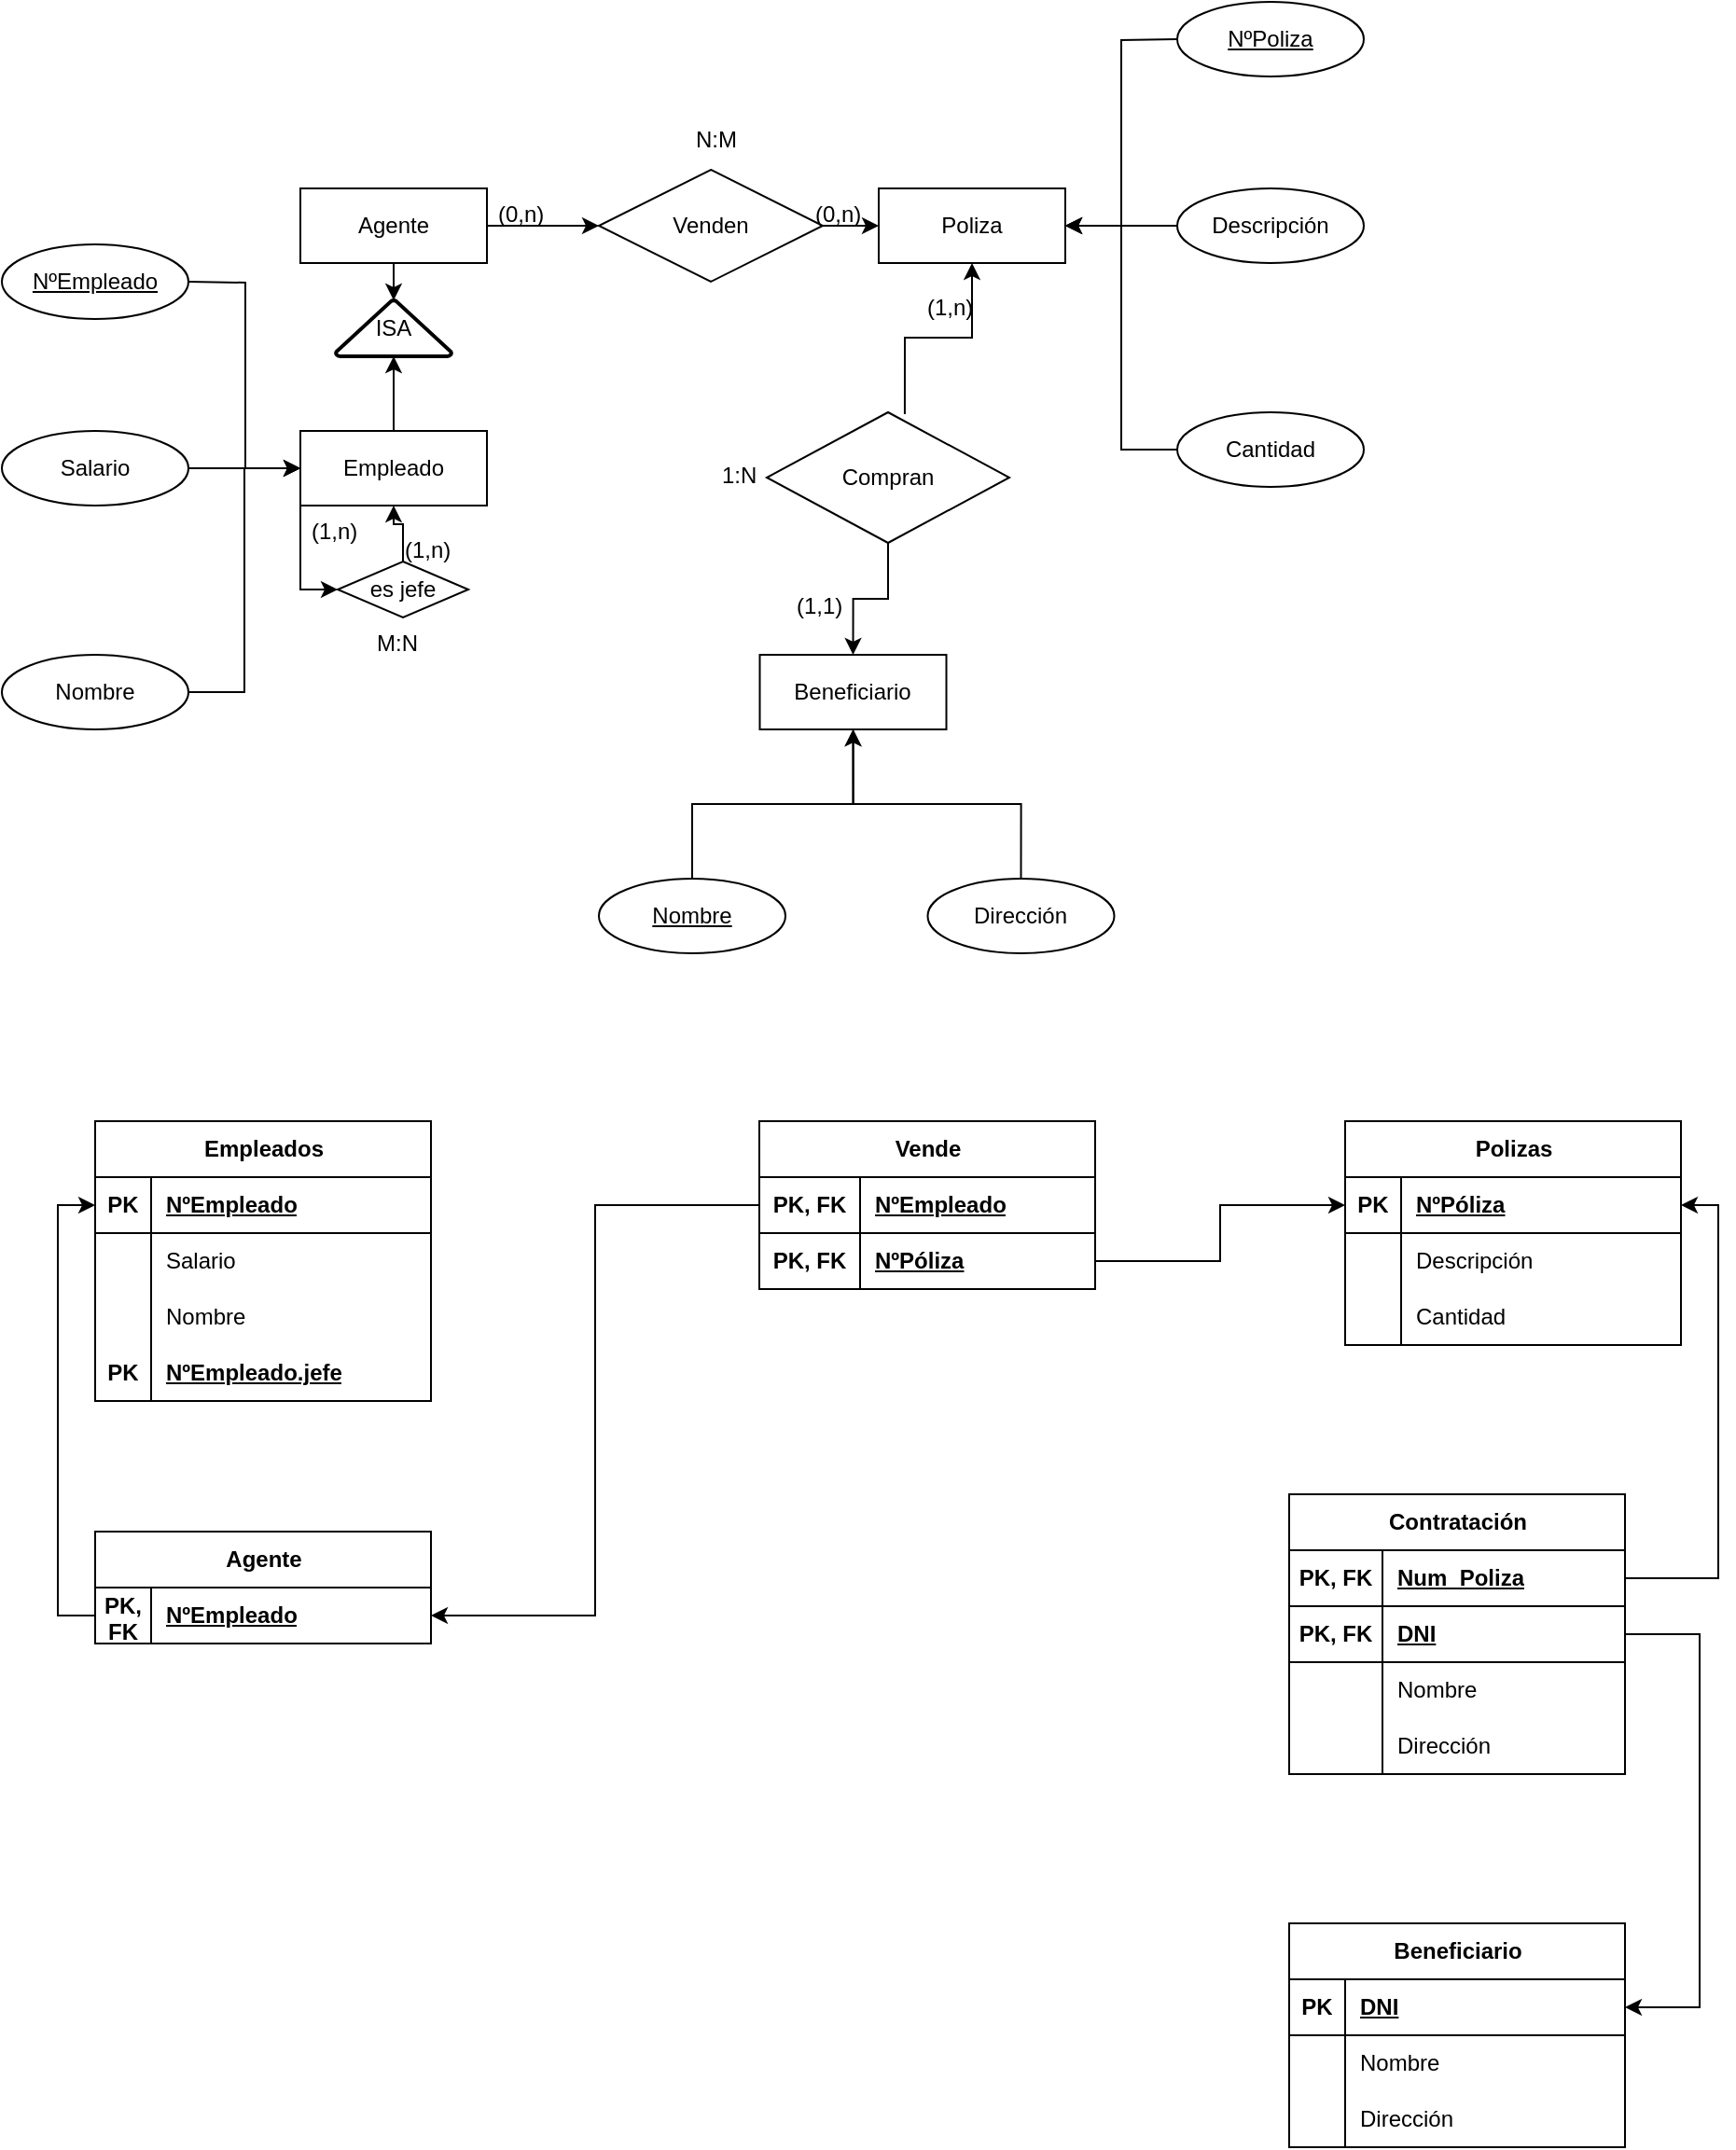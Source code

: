 <mxfile version="22.1.0" type="device">
  <diagram name="Página-1" id="8I1aEuL2E8TXxomT4Hc3">
    <mxGraphModel dx="1674" dy="782" grid="1" gridSize="10" guides="1" tooltips="1" connect="1" arrows="1" fold="1" page="1" pageScale="1" pageWidth="827" pageHeight="1169" math="0" shadow="0">
      <root>
        <mxCell id="0" />
        <mxCell id="1" parent="0" />
        <mxCell id="mSnXC_oE3pGESPH586B_-40" style="edgeStyle=orthogonalEdgeStyle;rounded=0;orthogonalLoop=1;jettySize=auto;html=1;exitX=0;exitY=1;exitDx=0;exitDy=0;entryX=0;entryY=0.5;entryDx=0;entryDy=0;" parent="1" source="mSnXC_oE3pGESPH586B_-2" target="mSnXC_oE3pGESPH586B_-39" edge="1">
          <mxGeometry relative="1" as="geometry" />
        </mxCell>
        <mxCell id="mSnXC_oE3pGESPH586B_-2" value="Empleado" style="whiteSpace=wrap;html=1;align=center;" parent="1" vertex="1">
          <mxGeometry x="220" y="400" width="100" height="40" as="geometry" />
        </mxCell>
        <mxCell id="mSnXC_oE3pGESPH586B_-11" style="edgeStyle=orthogonalEdgeStyle;rounded=0;orthogonalLoop=1;jettySize=auto;html=1;entryX=0;entryY=0.5;entryDx=0;entryDy=0;" parent="1" source="mSnXC_oE3pGESPH586B_-3" target="mSnXC_oE3pGESPH586B_-2" edge="1">
          <mxGeometry relative="1" as="geometry" />
        </mxCell>
        <mxCell id="mSnXC_oE3pGESPH586B_-3" value="Salario" style="ellipse;whiteSpace=wrap;html=1;align=center;" parent="1" vertex="1">
          <mxGeometry x="60" y="400" width="100" height="40" as="geometry" />
        </mxCell>
        <mxCell id="mSnXC_oE3pGESPH586B_-13" style="edgeStyle=orthogonalEdgeStyle;rounded=0;orthogonalLoop=1;jettySize=auto;html=1;entryX=0;entryY=0.5;entryDx=0;entryDy=0;" parent="1" target="mSnXC_oE3pGESPH586B_-2" edge="1">
          <mxGeometry relative="1" as="geometry">
            <mxPoint x="160" y="320" as="sourcePoint" />
          </mxGeometry>
        </mxCell>
        <mxCell id="mSnXC_oE3pGESPH586B_-10" style="edgeStyle=orthogonalEdgeStyle;rounded=0;orthogonalLoop=1;jettySize=auto;html=1;entryX=0;entryY=0.5;entryDx=0;entryDy=0;" parent="1" source="mSnXC_oE3pGESPH586B_-6" target="mSnXC_oE3pGESPH586B_-2" edge="1">
          <mxGeometry relative="1" as="geometry" />
        </mxCell>
        <mxCell id="mSnXC_oE3pGESPH586B_-6" value="Nombre" style="ellipse;whiteSpace=wrap;html=1;align=center;" parent="1" vertex="1">
          <mxGeometry x="60" y="520" width="100" height="40" as="geometry" />
        </mxCell>
        <mxCell id="mSnXC_oE3pGESPH586B_-19" value="Poliza" style="whiteSpace=wrap;html=1;align=center;" parent="1" vertex="1">
          <mxGeometry x="530" y="270" width="100" height="40" as="geometry" />
        </mxCell>
        <mxCell id="mSnXC_oE3pGESPH586B_-25" style="edgeStyle=orthogonalEdgeStyle;rounded=0;orthogonalLoop=1;jettySize=auto;html=1;entryX=1;entryY=0.5;entryDx=0;entryDy=0;" parent="1" target="mSnXC_oE3pGESPH586B_-19" edge="1">
          <mxGeometry relative="1" as="geometry">
            <mxPoint x="690" y="190" as="sourcePoint" />
          </mxGeometry>
        </mxCell>
        <mxCell id="mSnXC_oE3pGESPH586B_-24" style="edgeStyle=orthogonalEdgeStyle;rounded=0;orthogonalLoop=1;jettySize=auto;html=1;entryX=1;entryY=0.5;entryDx=0;entryDy=0;" parent="1" source="mSnXC_oE3pGESPH586B_-21" target="mSnXC_oE3pGESPH586B_-19" edge="1">
          <mxGeometry relative="1" as="geometry" />
        </mxCell>
        <mxCell id="mSnXC_oE3pGESPH586B_-21" value="Descripción" style="ellipse;whiteSpace=wrap;html=1;align=center;" parent="1" vertex="1">
          <mxGeometry x="690" y="270" width="100" height="40" as="geometry" />
        </mxCell>
        <mxCell id="mSnXC_oE3pGESPH586B_-26" style="edgeStyle=orthogonalEdgeStyle;rounded=0;orthogonalLoop=1;jettySize=auto;html=1;entryX=1;entryY=0.5;entryDx=0;entryDy=0;" parent="1" source="mSnXC_oE3pGESPH586B_-22" target="mSnXC_oE3pGESPH586B_-19" edge="1">
          <mxGeometry relative="1" as="geometry" />
        </mxCell>
        <mxCell id="mSnXC_oE3pGESPH586B_-22" value="Cantidad" style="ellipse;whiteSpace=wrap;html=1;align=center;" parent="1" vertex="1">
          <mxGeometry x="690" y="390" width="100" height="40" as="geometry" />
        </mxCell>
        <mxCell id="mSnXC_oE3pGESPH586B_-27" value="Beneficiario" style="whiteSpace=wrap;html=1;align=center;" parent="1" vertex="1">
          <mxGeometry x="466.25" y="520" width="100" height="40" as="geometry" />
        </mxCell>
        <mxCell id="mSnXC_oE3pGESPH586B_-31" style="edgeStyle=orthogonalEdgeStyle;rounded=0;orthogonalLoop=1;jettySize=auto;html=1;" parent="1" source="mSnXC_oE3pGESPH586B_-28" target="mSnXC_oE3pGESPH586B_-27" edge="1">
          <mxGeometry relative="1" as="geometry" />
        </mxCell>
        <mxCell id="mSnXC_oE3pGESPH586B_-28" value="Dirección" style="ellipse;whiteSpace=wrap;html=1;align=center;" parent="1" vertex="1">
          <mxGeometry x="556.25" y="640" width="100" height="40" as="geometry" />
        </mxCell>
        <mxCell id="mSnXC_oE3pGESPH586B_-38" style="edgeStyle=orthogonalEdgeStyle;rounded=0;orthogonalLoop=1;jettySize=auto;html=1;entryX=0;entryY=0.5;entryDx=0;entryDy=0;" parent="1" source="mSnXC_oE3pGESPH586B_-32" target="mSnXC_oE3pGESPH586B_-19" edge="1">
          <mxGeometry relative="1" as="geometry" />
        </mxCell>
        <mxCell id="mSnXC_oE3pGESPH586B_-32" value="Venden" style="shape=rhombus;perimeter=rhombusPerimeter;whiteSpace=wrap;html=1;align=center;" parent="1" vertex="1">
          <mxGeometry x="380" y="260" width="120" height="60" as="geometry" />
        </mxCell>
        <mxCell id="mSnXC_oE3pGESPH586B_-36" style="edgeStyle=orthogonalEdgeStyle;rounded=0;orthogonalLoop=1;jettySize=auto;html=1;entryX=0.5;entryY=1;entryDx=0;entryDy=0;exitX=0.569;exitY=0.014;exitDx=0;exitDy=0;exitPerimeter=0;" parent="1" source="mSnXC_oE3pGESPH586B_-35" target="mSnXC_oE3pGESPH586B_-19" edge="1">
          <mxGeometry relative="1" as="geometry">
            <mxPoint x="545" y="390" as="sourcePoint" />
          </mxGeometry>
        </mxCell>
        <mxCell id="mSnXC_oE3pGESPH586B_-37" style="edgeStyle=orthogonalEdgeStyle;rounded=0;orthogonalLoop=1;jettySize=auto;html=1;entryX=0.5;entryY=0;entryDx=0;entryDy=0;" parent="1" source="mSnXC_oE3pGESPH586B_-35" target="mSnXC_oE3pGESPH586B_-27" edge="1">
          <mxGeometry relative="1" as="geometry" />
        </mxCell>
        <mxCell id="mSnXC_oE3pGESPH586B_-35" value="Compran" style="shape=rhombus;perimeter=rhombusPerimeter;whiteSpace=wrap;html=1;align=center;" parent="1" vertex="1">
          <mxGeometry x="470" y="390" width="130" height="70" as="geometry" />
        </mxCell>
        <mxCell id="mSnXC_oE3pGESPH586B_-43" style="edgeStyle=orthogonalEdgeStyle;rounded=0;orthogonalLoop=1;jettySize=auto;html=1;entryX=0.5;entryY=1;entryDx=0;entryDy=0;" parent="1" source="mSnXC_oE3pGESPH586B_-39" target="mSnXC_oE3pGESPH586B_-2" edge="1">
          <mxGeometry relative="1" as="geometry" />
        </mxCell>
        <mxCell id="mSnXC_oE3pGESPH586B_-39" value="es jefe" style="shape=rhombus;perimeter=rhombusPerimeter;whiteSpace=wrap;html=1;align=center;" parent="1" vertex="1">
          <mxGeometry x="240" y="470" width="70" height="30" as="geometry" />
        </mxCell>
        <mxCell id="mSnXC_oE3pGESPH586B_-44" value="ISA" style="strokeWidth=2;html=1;shape=mxgraph.flowchart.extract_or_measurement;whiteSpace=wrap;" parent="1" vertex="1">
          <mxGeometry x="239" y="330" width="62" height="30" as="geometry" />
        </mxCell>
        <mxCell id="mSnXC_oE3pGESPH586B_-45" style="edgeStyle=orthogonalEdgeStyle;rounded=0;orthogonalLoop=1;jettySize=auto;html=1;entryX=0.5;entryY=1;entryDx=0;entryDy=0;entryPerimeter=0;" parent="1" source="mSnXC_oE3pGESPH586B_-2" target="mSnXC_oE3pGESPH586B_-44" edge="1">
          <mxGeometry relative="1" as="geometry" />
        </mxCell>
        <mxCell id="mSnXC_oE3pGESPH586B_-49" style="edgeStyle=orthogonalEdgeStyle;rounded=0;orthogonalLoop=1;jettySize=auto;html=1;entryX=0.5;entryY=1;entryDx=0;entryDy=0;" parent="1" source="mSnXC_oE3pGESPH586B_-48" target="mSnXC_oE3pGESPH586B_-27" edge="1">
          <mxGeometry relative="1" as="geometry" />
        </mxCell>
        <mxCell id="mSnXC_oE3pGESPH586B_-48" value="Nombre" style="ellipse;whiteSpace=wrap;html=1;align=center;fontStyle=4;" parent="1" vertex="1">
          <mxGeometry x="380" y="640" width="100" height="40" as="geometry" />
        </mxCell>
        <mxCell id="mSnXC_oE3pGESPH586B_-50" value="NºPoliza" style="ellipse;whiteSpace=wrap;html=1;align=center;fontStyle=4;" parent="1" vertex="1">
          <mxGeometry x="690" y="170" width="100" height="40" as="geometry" />
        </mxCell>
        <mxCell id="mSnXC_oE3pGESPH586B_-52" value="NºEmpleado" style="ellipse;whiteSpace=wrap;html=1;align=center;fontStyle=4;" parent="1" vertex="1">
          <mxGeometry x="60" y="300" width="100" height="40" as="geometry" />
        </mxCell>
        <mxCell id="mSnXC_oE3pGESPH586B_-53" value="(1,n)" style="text;strokeColor=none;fillColor=none;spacingLeft=4;spacingRight=4;overflow=hidden;rotatable=0;points=[[0,0.5],[1,0.5]];portConstraint=eastwest;fontSize=12;whiteSpace=wrap;html=1;" parent="1" vertex="1">
          <mxGeometry x="220" y="440" width="40" height="30" as="geometry" />
        </mxCell>
        <mxCell id="mSnXC_oE3pGESPH586B_-54" value="(1,n)" style="text;strokeColor=none;fillColor=none;spacingLeft=4;spacingRight=4;overflow=hidden;rotatable=0;points=[[0,0.5],[1,0.5]];portConstraint=eastwest;fontSize=12;whiteSpace=wrap;html=1;" parent="1" vertex="1">
          <mxGeometry x="270" y="450" width="40" height="30" as="geometry" />
        </mxCell>
        <mxCell id="mSnXC_oE3pGESPH586B_-55" value="M:N" style="text;strokeColor=none;fillColor=none;spacingLeft=4;spacingRight=4;overflow=hidden;rotatable=0;points=[[0,0.5],[1,0.5]];portConstraint=eastwest;fontSize=12;whiteSpace=wrap;html=1;" parent="1" vertex="1">
          <mxGeometry x="255" y="500" width="40" height="30" as="geometry" />
        </mxCell>
        <mxCell id="mSnXC_oE3pGESPH586B_-58" style="edgeStyle=orthogonalEdgeStyle;rounded=0;orthogonalLoop=1;jettySize=auto;html=1;entryX=0;entryY=0.5;entryDx=0;entryDy=0;" parent="1" source="mSnXC_oE3pGESPH586B_-56" target="mSnXC_oE3pGESPH586B_-32" edge="1">
          <mxGeometry relative="1" as="geometry" />
        </mxCell>
        <mxCell id="mSnXC_oE3pGESPH586B_-56" value="Agente" style="whiteSpace=wrap;html=1;align=center;" parent="1" vertex="1">
          <mxGeometry x="220" y="270" width="100" height="40" as="geometry" />
        </mxCell>
        <mxCell id="mSnXC_oE3pGESPH586B_-57" style="edgeStyle=orthogonalEdgeStyle;rounded=0;orthogonalLoop=1;jettySize=auto;html=1;exitX=0.5;exitY=1;exitDx=0;exitDy=0;entryX=0.5;entryY=0;entryDx=0;entryDy=0;entryPerimeter=0;" parent="1" source="mSnXC_oE3pGESPH586B_-56" target="mSnXC_oE3pGESPH586B_-44" edge="1">
          <mxGeometry relative="1" as="geometry" />
        </mxCell>
        <mxCell id="mSnXC_oE3pGESPH586B_-59" value="(0,n)" style="text;strokeColor=none;fillColor=none;spacingLeft=4;spacingRight=4;overflow=hidden;rotatable=0;points=[[0,0.5],[1,0.5]];portConstraint=eastwest;fontSize=12;whiteSpace=wrap;html=1;" parent="1" vertex="1">
          <mxGeometry x="320" y="270" width="40" height="30" as="geometry" />
        </mxCell>
        <mxCell id="mSnXC_oE3pGESPH586B_-60" value="N:M" style="text;strokeColor=none;fillColor=none;spacingLeft=4;spacingRight=4;overflow=hidden;rotatable=0;points=[[0,0.5],[1,0.5]];portConstraint=eastwest;fontSize=12;whiteSpace=wrap;html=1;" parent="1" vertex="1">
          <mxGeometry x="426" y="230" width="40" height="30" as="geometry" />
        </mxCell>
        <mxCell id="mSnXC_oE3pGESPH586B_-61" value="(0,n)" style="text;strokeColor=none;fillColor=none;spacingLeft=4;spacingRight=4;overflow=hidden;rotatable=0;points=[[0,0.5],[1,0.5]];portConstraint=eastwest;fontSize=12;whiteSpace=wrap;html=1;" parent="1" vertex="1">
          <mxGeometry x="490" y="270" width="40" height="30" as="geometry" />
        </mxCell>
        <mxCell id="mSnXC_oE3pGESPH586B_-63" value="(1,n)" style="text;strokeColor=none;fillColor=none;spacingLeft=4;spacingRight=4;overflow=hidden;rotatable=0;points=[[0,0.5],[1,0.5]];portConstraint=eastwest;fontSize=12;whiteSpace=wrap;html=1;" parent="1" vertex="1">
          <mxGeometry x="550" y="320" width="40" height="30" as="geometry" />
        </mxCell>
        <mxCell id="mSnXC_oE3pGESPH586B_-64" value="1:N" style="text;strokeColor=none;fillColor=none;spacingLeft=4;spacingRight=4;overflow=hidden;rotatable=0;points=[[0,0.5],[1,0.5]];portConstraint=eastwest;fontSize=12;whiteSpace=wrap;html=1;" parent="1" vertex="1">
          <mxGeometry x="440" y="410" width="40" height="30" as="geometry" />
        </mxCell>
        <mxCell id="mSnXC_oE3pGESPH586B_-65" value="(1,1)" style="text;strokeColor=none;fillColor=none;spacingLeft=4;spacingRight=4;overflow=hidden;rotatable=0;points=[[0,0.5],[1,0.5]];portConstraint=eastwest;fontSize=12;whiteSpace=wrap;html=1;" parent="1" vertex="1">
          <mxGeometry x="480" y="480" width="40" height="30" as="geometry" />
        </mxCell>
        <mxCell id="v8vx41ayqe4JFKYr47lg-1" value="Empleados" style="shape=table;startSize=30;container=1;collapsible=1;childLayout=tableLayout;fixedRows=1;rowLines=0;fontStyle=1;align=center;resizeLast=1;html=1;" vertex="1" parent="1">
          <mxGeometry x="110" y="770" width="180" height="150" as="geometry" />
        </mxCell>
        <mxCell id="v8vx41ayqe4JFKYr47lg-2" value="" style="shape=tableRow;horizontal=0;startSize=0;swimlaneHead=0;swimlaneBody=0;fillColor=none;collapsible=0;dropTarget=0;points=[[0,0.5],[1,0.5]];portConstraint=eastwest;top=0;left=0;right=0;bottom=1;" vertex="1" parent="v8vx41ayqe4JFKYr47lg-1">
          <mxGeometry y="30" width="180" height="30" as="geometry" />
        </mxCell>
        <mxCell id="v8vx41ayqe4JFKYr47lg-3" value="PK" style="shape=partialRectangle;connectable=0;fillColor=none;top=0;left=0;bottom=0;right=0;fontStyle=1;overflow=hidden;whiteSpace=wrap;html=1;" vertex="1" parent="v8vx41ayqe4JFKYr47lg-2">
          <mxGeometry width="30" height="30" as="geometry">
            <mxRectangle width="30" height="30" as="alternateBounds" />
          </mxGeometry>
        </mxCell>
        <mxCell id="v8vx41ayqe4JFKYr47lg-4" value="NºEmpleado" style="shape=partialRectangle;connectable=0;fillColor=none;top=0;left=0;bottom=0;right=0;align=left;spacingLeft=6;fontStyle=5;overflow=hidden;whiteSpace=wrap;html=1;" vertex="1" parent="v8vx41ayqe4JFKYr47lg-2">
          <mxGeometry x="30" width="150" height="30" as="geometry">
            <mxRectangle width="150" height="30" as="alternateBounds" />
          </mxGeometry>
        </mxCell>
        <mxCell id="v8vx41ayqe4JFKYr47lg-5" value="" style="shape=tableRow;horizontal=0;startSize=0;swimlaneHead=0;swimlaneBody=0;fillColor=none;collapsible=0;dropTarget=0;points=[[0,0.5],[1,0.5]];portConstraint=eastwest;top=0;left=0;right=0;bottom=0;" vertex="1" parent="v8vx41ayqe4JFKYr47lg-1">
          <mxGeometry y="60" width="180" height="30" as="geometry" />
        </mxCell>
        <mxCell id="v8vx41ayqe4JFKYr47lg-6" value="" style="shape=partialRectangle;connectable=0;fillColor=none;top=0;left=0;bottom=0;right=0;editable=1;overflow=hidden;whiteSpace=wrap;html=1;" vertex="1" parent="v8vx41ayqe4JFKYr47lg-5">
          <mxGeometry width="30" height="30" as="geometry">
            <mxRectangle width="30" height="30" as="alternateBounds" />
          </mxGeometry>
        </mxCell>
        <mxCell id="v8vx41ayqe4JFKYr47lg-7" value="Salario" style="shape=partialRectangle;connectable=0;fillColor=none;top=0;left=0;bottom=0;right=0;align=left;spacingLeft=6;overflow=hidden;whiteSpace=wrap;html=1;" vertex="1" parent="v8vx41ayqe4JFKYr47lg-5">
          <mxGeometry x="30" width="150" height="30" as="geometry">
            <mxRectangle width="150" height="30" as="alternateBounds" />
          </mxGeometry>
        </mxCell>
        <mxCell id="v8vx41ayqe4JFKYr47lg-8" value="" style="shape=tableRow;horizontal=0;startSize=0;swimlaneHead=0;swimlaneBody=0;fillColor=none;collapsible=0;dropTarget=0;points=[[0,0.5],[1,0.5]];portConstraint=eastwest;top=0;left=0;right=0;bottom=0;" vertex="1" parent="v8vx41ayqe4JFKYr47lg-1">
          <mxGeometry y="90" width="180" height="30" as="geometry" />
        </mxCell>
        <mxCell id="v8vx41ayqe4JFKYr47lg-9" value="" style="shape=partialRectangle;connectable=0;fillColor=none;top=0;left=0;bottom=0;right=0;editable=1;overflow=hidden;whiteSpace=wrap;html=1;" vertex="1" parent="v8vx41ayqe4JFKYr47lg-8">
          <mxGeometry width="30" height="30" as="geometry">
            <mxRectangle width="30" height="30" as="alternateBounds" />
          </mxGeometry>
        </mxCell>
        <mxCell id="v8vx41ayqe4JFKYr47lg-10" value="Nombre" style="shape=partialRectangle;connectable=0;fillColor=none;top=0;left=0;bottom=0;right=0;align=left;spacingLeft=6;overflow=hidden;whiteSpace=wrap;html=1;" vertex="1" parent="v8vx41ayqe4JFKYr47lg-8">
          <mxGeometry x="30" width="150" height="30" as="geometry">
            <mxRectangle width="150" height="30" as="alternateBounds" />
          </mxGeometry>
        </mxCell>
        <mxCell id="v8vx41ayqe4JFKYr47lg-127" value="" style="shape=tableRow;horizontal=0;startSize=0;swimlaneHead=0;swimlaneBody=0;fillColor=none;collapsible=0;dropTarget=0;points=[[0,0.5],[1,0.5]];portConstraint=eastwest;top=0;left=0;right=0;bottom=1;" vertex="1" parent="v8vx41ayqe4JFKYr47lg-1">
          <mxGeometry y="120" width="180" height="30" as="geometry" />
        </mxCell>
        <mxCell id="v8vx41ayqe4JFKYr47lg-128" value="PK" style="shape=partialRectangle;connectable=0;fillColor=none;top=0;left=0;bottom=0;right=0;fontStyle=1;overflow=hidden;whiteSpace=wrap;html=1;" vertex="1" parent="v8vx41ayqe4JFKYr47lg-127">
          <mxGeometry width="30" height="30" as="geometry">
            <mxRectangle width="30" height="30" as="alternateBounds" />
          </mxGeometry>
        </mxCell>
        <mxCell id="v8vx41ayqe4JFKYr47lg-129" value="NºEmpleado.jefe" style="shape=partialRectangle;connectable=0;fillColor=none;top=0;left=0;bottom=0;right=0;align=left;spacingLeft=6;fontStyle=5;overflow=hidden;whiteSpace=wrap;html=1;" vertex="1" parent="v8vx41ayqe4JFKYr47lg-127">
          <mxGeometry x="30" width="150" height="30" as="geometry">
            <mxRectangle width="150" height="30" as="alternateBounds" />
          </mxGeometry>
        </mxCell>
        <mxCell id="v8vx41ayqe4JFKYr47lg-65" value="Polizas" style="shape=table;startSize=30;container=1;collapsible=1;childLayout=tableLayout;fixedRows=1;rowLines=0;fontStyle=1;align=center;resizeLast=1;html=1;" vertex="1" parent="1">
          <mxGeometry x="780" y="770" width="180" height="120" as="geometry" />
        </mxCell>
        <mxCell id="v8vx41ayqe4JFKYr47lg-66" value="" style="shape=tableRow;horizontal=0;startSize=0;swimlaneHead=0;swimlaneBody=0;fillColor=none;collapsible=0;dropTarget=0;points=[[0,0.5],[1,0.5]];portConstraint=eastwest;top=0;left=0;right=0;bottom=1;" vertex="1" parent="v8vx41ayqe4JFKYr47lg-65">
          <mxGeometry y="30" width="180" height="30" as="geometry" />
        </mxCell>
        <mxCell id="v8vx41ayqe4JFKYr47lg-67" value="PK" style="shape=partialRectangle;connectable=0;fillColor=none;top=0;left=0;bottom=0;right=0;fontStyle=1;overflow=hidden;whiteSpace=wrap;html=1;" vertex="1" parent="v8vx41ayqe4JFKYr47lg-66">
          <mxGeometry width="30" height="30" as="geometry">
            <mxRectangle width="30" height="30" as="alternateBounds" />
          </mxGeometry>
        </mxCell>
        <mxCell id="v8vx41ayqe4JFKYr47lg-68" value="NºPóliza" style="shape=partialRectangle;connectable=0;fillColor=none;top=0;left=0;bottom=0;right=0;align=left;spacingLeft=6;fontStyle=5;overflow=hidden;whiteSpace=wrap;html=1;" vertex="1" parent="v8vx41ayqe4JFKYr47lg-66">
          <mxGeometry x="30" width="150" height="30" as="geometry">
            <mxRectangle width="150" height="30" as="alternateBounds" />
          </mxGeometry>
        </mxCell>
        <mxCell id="v8vx41ayqe4JFKYr47lg-69" value="" style="shape=tableRow;horizontal=0;startSize=0;swimlaneHead=0;swimlaneBody=0;fillColor=none;collapsible=0;dropTarget=0;points=[[0,0.5],[1,0.5]];portConstraint=eastwest;top=0;left=0;right=0;bottom=0;" vertex="1" parent="v8vx41ayqe4JFKYr47lg-65">
          <mxGeometry y="60" width="180" height="30" as="geometry" />
        </mxCell>
        <mxCell id="v8vx41ayqe4JFKYr47lg-70" value="" style="shape=partialRectangle;connectable=0;fillColor=none;top=0;left=0;bottom=0;right=0;editable=1;overflow=hidden;whiteSpace=wrap;html=1;" vertex="1" parent="v8vx41ayqe4JFKYr47lg-69">
          <mxGeometry width="30" height="30" as="geometry">
            <mxRectangle width="30" height="30" as="alternateBounds" />
          </mxGeometry>
        </mxCell>
        <mxCell id="v8vx41ayqe4JFKYr47lg-71" value="Descripción" style="shape=partialRectangle;connectable=0;fillColor=none;top=0;left=0;bottom=0;right=0;align=left;spacingLeft=6;overflow=hidden;whiteSpace=wrap;html=1;" vertex="1" parent="v8vx41ayqe4JFKYr47lg-69">
          <mxGeometry x="30" width="150" height="30" as="geometry">
            <mxRectangle width="150" height="30" as="alternateBounds" />
          </mxGeometry>
        </mxCell>
        <mxCell id="v8vx41ayqe4JFKYr47lg-72" value="" style="shape=tableRow;horizontal=0;startSize=0;swimlaneHead=0;swimlaneBody=0;fillColor=none;collapsible=0;dropTarget=0;points=[[0,0.5],[1,0.5]];portConstraint=eastwest;top=0;left=0;right=0;bottom=0;" vertex="1" parent="v8vx41ayqe4JFKYr47lg-65">
          <mxGeometry y="90" width="180" height="30" as="geometry" />
        </mxCell>
        <mxCell id="v8vx41ayqe4JFKYr47lg-73" value="" style="shape=partialRectangle;connectable=0;fillColor=none;top=0;left=0;bottom=0;right=0;editable=1;overflow=hidden;whiteSpace=wrap;html=1;" vertex="1" parent="v8vx41ayqe4JFKYr47lg-72">
          <mxGeometry width="30" height="30" as="geometry">
            <mxRectangle width="30" height="30" as="alternateBounds" />
          </mxGeometry>
        </mxCell>
        <mxCell id="v8vx41ayqe4JFKYr47lg-74" value="Cantidad" style="shape=partialRectangle;connectable=0;fillColor=none;top=0;left=0;bottom=0;right=0;align=left;spacingLeft=6;overflow=hidden;whiteSpace=wrap;html=1;" vertex="1" parent="v8vx41ayqe4JFKYr47lg-72">
          <mxGeometry x="30" width="150" height="30" as="geometry">
            <mxRectangle width="150" height="30" as="alternateBounds" />
          </mxGeometry>
        </mxCell>
        <mxCell id="v8vx41ayqe4JFKYr47lg-75" value="Beneficiario" style="shape=table;startSize=30;container=1;collapsible=1;childLayout=tableLayout;fixedRows=1;rowLines=0;fontStyle=1;align=center;resizeLast=1;html=1;" vertex="1" parent="1">
          <mxGeometry x="750" y="1200" width="180" height="120" as="geometry" />
        </mxCell>
        <mxCell id="v8vx41ayqe4JFKYr47lg-76" value="" style="shape=tableRow;horizontal=0;startSize=0;swimlaneHead=0;swimlaneBody=0;fillColor=none;collapsible=0;dropTarget=0;points=[[0,0.5],[1,0.5]];portConstraint=eastwest;top=0;left=0;right=0;bottom=1;" vertex="1" parent="v8vx41ayqe4JFKYr47lg-75">
          <mxGeometry y="30" width="180" height="30" as="geometry" />
        </mxCell>
        <mxCell id="v8vx41ayqe4JFKYr47lg-77" value="PK" style="shape=partialRectangle;connectable=0;fillColor=none;top=0;left=0;bottom=0;right=0;fontStyle=1;overflow=hidden;whiteSpace=wrap;html=1;" vertex="1" parent="v8vx41ayqe4JFKYr47lg-76">
          <mxGeometry width="30" height="30" as="geometry">
            <mxRectangle width="30" height="30" as="alternateBounds" />
          </mxGeometry>
        </mxCell>
        <mxCell id="v8vx41ayqe4JFKYr47lg-78" value="DNI" style="shape=partialRectangle;connectable=0;fillColor=none;top=0;left=0;bottom=0;right=0;align=left;spacingLeft=6;fontStyle=5;overflow=hidden;whiteSpace=wrap;html=1;" vertex="1" parent="v8vx41ayqe4JFKYr47lg-76">
          <mxGeometry x="30" width="150" height="30" as="geometry">
            <mxRectangle width="150" height="30" as="alternateBounds" />
          </mxGeometry>
        </mxCell>
        <mxCell id="v8vx41ayqe4JFKYr47lg-79" value="" style="shape=tableRow;horizontal=0;startSize=0;swimlaneHead=0;swimlaneBody=0;fillColor=none;collapsible=0;dropTarget=0;points=[[0,0.5],[1,0.5]];portConstraint=eastwest;top=0;left=0;right=0;bottom=0;" vertex="1" parent="v8vx41ayqe4JFKYr47lg-75">
          <mxGeometry y="60" width="180" height="30" as="geometry" />
        </mxCell>
        <mxCell id="v8vx41ayqe4JFKYr47lg-80" value="" style="shape=partialRectangle;connectable=0;fillColor=none;top=0;left=0;bottom=0;right=0;editable=1;overflow=hidden;whiteSpace=wrap;html=1;" vertex="1" parent="v8vx41ayqe4JFKYr47lg-79">
          <mxGeometry width="30" height="30" as="geometry">
            <mxRectangle width="30" height="30" as="alternateBounds" />
          </mxGeometry>
        </mxCell>
        <mxCell id="v8vx41ayqe4JFKYr47lg-81" value="Nombre" style="shape=partialRectangle;connectable=0;fillColor=none;top=0;left=0;bottom=0;right=0;align=left;spacingLeft=6;overflow=hidden;whiteSpace=wrap;html=1;" vertex="1" parent="v8vx41ayqe4JFKYr47lg-79">
          <mxGeometry x="30" width="150" height="30" as="geometry">
            <mxRectangle width="150" height="30" as="alternateBounds" />
          </mxGeometry>
        </mxCell>
        <mxCell id="v8vx41ayqe4JFKYr47lg-82" value="" style="shape=tableRow;horizontal=0;startSize=0;swimlaneHead=0;swimlaneBody=0;fillColor=none;collapsible=0;dropTarget=0;points=[[0,0.5],[1,0.5]];portConstraint=eastwest;top=0;left=0;right=0;bottom=0;" vertex="1" parent="v8vx41ayqe4JFKYr47lg-75">
          <mxGeometry y="90" width="180" height="30" as="geometry" />
        </mxCell>
        <mxCell id="v8vx41ayqe4JFKYr47lg-83" value="" style="shape=partialRectangle;connectable=0;fillColor=none;top=0;left=0;bottom=0;right=0;editable=1;overflow=hidden;whiteSpace=wrap;html=1;" vertex="1" parent="v8vx41ayqe4JFKYr47lg-82">
          <mxGeometry width="30" height="30" as="geometry">
            <mxRectangle width="30" height="30" as="alternateBounds" />
          </mxGeometry>
        </mxCell>
        <mxCell id="v8vx41ayqe4JFKYr47lg-84" value="Dirección" style="shape=partialRectangle;connectable=0;fillColor=none;top=0;left=0;bottom=0;right=0;align=left;spacingLeft=6;overflow=hidden;whiteSpace=wrap;html=1;" vertex="1" parent="v8vx41ayqe4JFKYr47lg-82">
          <mxGeometry x="30" width="150" height="30" as="geometry">
            <mxRectangle width="150" height="30" as="alternateBounds" />
          </mxGeometry>
        </mxCell>
        <mxCell id="v8vx41ayqe4JFKYr47lg-85" value="Agente" style="shape=table;startSize=30;container=1;collapsible=1;childLayout=tableLayout;fixedRows=1;rowLines=0;fontStyle=1;align=center;resizeLast=1;html=1;" vertex="1" parent="1">
          <mxGeometry x="110" y="990" width="180" height="60" as="geometry" />
        </mxCell>
        <mxCell id="v8vx41ayqe4JFKYr47lg-86" value="" style="shape=tableRow;horizontal=0;startSize=0;swimlaneHead=0;swimlaneBody=0;fillColor=none;collapsible=0;dropTarget=0;points=[[0,0.5],[1,0.5]];portConstraint=eastwest;top=0;left=0;right=0;bottom=1;" vertex="1" parent="v8vx41ayqe4JFKYr47lg-85">
          <mxGeometry y="30" width="180" height="30" as="geometry" />
        </mxCell>
        <mxCell id="v8vx41ayqe4JFKYr47lg-87" value="PK, FK" style="shape=partialRectangle;connectable=0;fillColor=none;top=0;left=0;bottom=0;right=0;fontStyle=1;overflow=hidden;whiteSpace=wrap;html=1;" vertex="1" parent="v8vx41ayqe4JFKYr47lg-86">
          <mxGeometry width="30" height="30" as="geometry">
            <mxRectangle width="30" height="30" as="alternateBounds" />
          </mxGeometry>
        </mxCell>
        <mxCell id="v8vx41ayqe4JFKYr47lg-88" value="NºEmpleado" style="shape=partialRectangle;connectable=0;fillColor=none;top=0;left=0;bottom=0;right=0;align=left;spacingLeft=6;fontStyle=5;overflow=hidden;whiteSpace=wrap;html=1;" vertex="1" parent="v8vx41ayqe4JFKYr47lg-86">
          <mxGeometry x="30" width="150" height="30" as="geometry">
            <mxRectangle width="150" height="30" as="alternateBounds" />
          </mxGeometry>
        </mxCell>
        <mxCell id="v8vx41ayqe4JFKYr47lg-95" value="Vende" style="shape=table;startSize=30;container=1;collapsible=1;childLayout=tableLayout;fixedRows=1;rowLines=0;fontStyle=1;align=center;resizeLast=1;html=1;" vertex="1" parent="1">
          <mxGeometry x="466" y="770" width="180" height="90" as="geometry" />
        </mxCell>
        <mxCell id="v8vx41ayqe4JFKYr47lg-96" value="" style="shape=tableRow;horizontal=0;startSize=0;swimlaneHead=0;swimlaneBody=0;fillColor=none;collapsible=0;dropTarget=0;points=[[0,0.5],[1,0.5]];portConstraint=eastwest;top=0;left=0;right=0;bottom=1;" vertex="1" parent="v8vx41ayqe4JFKYr47lg-95">
          <mxGeometry y="30" width="180" height="30" as="geometry" />
        </mxCell>
        <mxCell id="v8vx41ayqe4JFKYr47lg-97" value="PK, FK" style="shape=partialRectangle;connectable=0;fillColor=none;top=0;left=0;bottom=0;right=0;fontStyle=1;overflow=hidden;whiteSpace=wrap;html=1;" vertex="1" parent="v8vx41ayqe4JFKYr47lg-96">
          <mxGeometry width="54" height="30" as="geometry">
            <mxRectangle width="54" height="30" as="alternateBounds" />
          </mxGeometry>
        </mxCell>
        <mxCell id="v8vx41ayqe4JFKYr47lg-98" value="NºEmpleado" style="shape=partialRectangle;connectable=0;fillColor=none;top=0;left=0;bottom=0;right=0;align=left;spacingLeft=6;fontStyle=5;overflow=hidden;whiteSpace=wrap;html=1;" vertex="1" parent="v8vx41ayqe4JFKYr47lg-96">
          <mxGeometry x="54" width="126" height="30" as="geometry">
            <mxRectangle width="126" height="30" as="alternateBounds" />
          </mxGeometry>
        </mxCell>
        <mxCell id="v8vx41ayqe4JFKYr47lg-121" value="" style="shape=tableRow;horizontal=0;startSize=0;swimlaneHead=0;swimlaneBody=0;fillColor=none;collapsible=0;dropTarget=0;points=[[0,0.5],[1,0.5]];portConstraint=eastwest;top=0;left=0;right=0;bottom=1;" vertex="1" parent="v8vx41ayqe4JFKYr47lg-95">
          <mxGeometry y="60" width="180" height="30" as="geometry" />
        </mxCell>
        <mxCell id="v8vx41ayqe4JFKYr47lg-122" value="PK, FK" style="shape=partialRectangle;connectable=0;fillColor=none;top=0;left=0;bottom=0;right=0;fontStyle=1;overflow=hidden;whiteSpace=wrap;html=1;" vertex="1" parent="v8vx41ayqe4JFKYr47lg-121">
          <mxGeometry width="54" height="30" as="geometry">
            <mxRectangle width="54" height="30" as="alternateBounds" />
          </mxGeometry>
        </mxCell>
        <mxCell id="v8vx41ayqe4JFKYr47lg-123" value="NºPóliza" style="shape=partialRectangle;connectable=0;fillColor=none;top=0;left=0;bottom=0;right=0;align=left;spacingLeft=6;fontStyle=5;overflow=hidden;whiteSpace=wrap;html=1;" vertex="1" parent="v8vx41ayqe4JFKYr47lg-121">
          <mxGeometry x="54" width="126" height="30" as="geometry">
            <mxRectangle width="126" height="30" as="alternateBounds" />
          </mxGeometry>
        </mxCell>
        <mxCell id="v8vx41ayqe4JFKYr47lg-105" value="Contratación" style="shape=table;startSize=30;container=1;collapsible=1;childLayout=tableLayout;fixedRows=1;rowLines=0;fontStyle=1;align=center;resizeLast=1;html=1;" vertex="1" parent="1">
          <mxGeometry x="750" y="970" width="180" height="150" as="geometry" />
        </mxCell>
        <mxCell id="v8vx41ayqe4JFKYr47lg-106" value="" style="shape=tableRow;horizontal=0;startSize=0;swimlaneHead=0;swimlaneBody=0;fillColor=none;collapsible=0;dropTarget=0;points=[[0,0.5],[1,0.5]];portConstraint=eastwest;top=0;left=0;right=0;bottom=1;" vertex="1" parent="v8vx41ayqe4JFKYr47lg-105">
          <mxGeometry y="30" width="180" height="30" as="geometry" />
        </mxCell>
        <mxCell id="v8vx41ayqe4JFKYr47lg-107" value="PK, FK" style="shape=partialRectangle;connectable=0;fillColor=none;top=0;left=0;bottom=0;right=0;fontStyle=1;overflow=hidden;whiteSpace=wrap;html=1;" vertex="1" parent="v8vx41ayqe4JFKYr47lg-106">
          <mxGeometry width="50" height="30" as="geometry">
            <mxRectangle width="50" height="30" as="alternateBounds" />
          </mxGeometry>
        </mxCell>
        <mxCell id="v8vx41ayqe4JFKYr47lg-108" value="Num_Poliza" style="shape=partialRectangle;connectable=0;fillColor=none;top=0;left=0;bottom=0;right=0;align=left;spacingLeft=6;fontStyle=5;overflow=hidden;whiteSpace=wrap;html=1;" vertex="1" parent="v8vx41ayqe4JFKYr47lg-106">
          <mxGeometry x="50" width="130" height="30" as="geometry">
            <mxRectangle width="130" height="30" as="alternateBounds" />
          </mxGeometry>
        </mxCell>
        <mxCell id="v8vx41ayqe4JFKYr47lg-115" value="" style="shape=tableRow;horizontal=0;startSize=0;swimlaneHead=0;swimlaneBody=0;fillColor=none;collapsible=0;dropTarget=0;points=[[0,0.5],[1,0.5]];portConstraint=eastwest;top=0;left=0;right=0;bottom=1;" vertex="1" parent="v8vx41ayqe4JFKYr47lg-105">
          <mxGeometry y="60" width="180" height="30" as="geometry" />
        </mxCell>
        <mxCell id="v8vx41ayqe4JFKYr47lg-116" value="PK, FK" style="shape=partialRectangle;connectable=0;fillColor=none;top=0;left=0;bottom=0;right=0;fontStyle=1;overflow=hidden;whiteSpace=wrap;html=1;" vertex="1" parent="v8vx41ayqe4JFKYr47lg-115">
          <mxGeometry width="50" height="30" as="geometry">
            <mxRectangle width="50" height="30" as="alternateBounds" />
          </mxGeometry>
        </mxCell>
        <mxCell id="v8vx41ayqe4JFKYr47lg-117" value="DNI" style="shape=partialRectangle;connectable=0;fillColor=none;top=0;left=0;bottom=0;right=0;align=left;spacingLeft=6;fontStyle=5;overflow=hidden;whiteSpace=wrap;html=1;" vertex="1" parent="v8vx41ayqe4JFKYr47lg-115">
          <mxGeometry x="50" width="130" height="30" as="geometry">
            <mxRectangle width="130" height="30" as="alternateBounds" />
          </mxGeometry>
        </mxCell>
        <mxCell id="v8vx41ayqe4JFKYr47lg-109" value="" style="shape=tableRow;horizontal=0;startSize=0;swimlaneHead=0;swimlaneBody=0;fillColor=none;collapsible=0;dropTarget=0;points=[[0,0.5],[1,0.5]];portConstraint=eastwest;top=0;left=0;right=0;bottom=0;" vertex="1" parent="v8vx41ayqe4JFKYr47lg-105">
          <mxGeometry y="90" width="180" height="30" as="geometry" />
        </mxCell>
        <mxCell id="v8vx41ayqe4JFKYr47lg-110" value="" style="shape=partialRectangle;connectable=0;fillColor=none;top=0;left=0;bottom=0;right=0;editable=1;overflow=hidden;whiteSpace=wrap;html=1;" vertex="1" parent="v8vx41ayqe4JFKYr47lg-109">
          <mxGeometry width="50" height="30" as="geometry">
            <mxRectangle width="50" height="30" as="alternateBounds" />
          </mxGeometry>
        </mxCell>
        <mxCell id="v8vx41ayqe4JFKYr47lg-111" value="Nombre" style="shape=partialRectangle;connectable=0;fillColor=none;top=0;left=0;bottom=0;right=0;align=left;spacingLeft=6;overflow=hidden;whiteSpace=wrap;html=1;" vertex="1" parent="v8vx41ayqe4JFKYr47lg-109">
          <mxGeometry x="50" width="130" height="30" as="geometry">
            <mxRectangle width="130" height="30" as="alternateBounds" />
          </mxGeometry>
        </mxCell>
        <mxCell id="v8vx41ayqe4JFKYr47lg-112" value="" style="shape=tableRow;horizontal=0;startSize=0;swimlaneHead=0;swimlaneBody=0;fillColor=none;collapsible=0;dropTarget=0;points=[[0,0.5],[1,0.5]];portConstraint=eastwest;top=0;left=0;right=0;bottom=0;" vertex="1" parent="v8vx41ayqe4JFKYr47lg-105">
          <mxGeometry y="120" width="180" height="30" as="geometry" />
        </mxCell>
        <mxCell id="v8vx41ayqe4JFKYr47lg-113" value="" style="shape=partialRectangle;connectable=0;fillColor=none;top=0;left=0;bottom=0;right=0;editable=1;overflow=hidden;whiteSpace=wrap;html=1;" vertex="1" parent="v8vx41ayqe4JFKYr47lg-112">
          <mxGeometry width="50" height="30" as="geometry">
            <mxRectangle width="50" height="30" as="alternateBounds" />
          </mxGeometry>
        </mxCell>
        <mxCell id="v8vx41ayqe4JFKYr47lg-114" value="Dirección" style="shape=partialRectangle;connectable=0;fillColor=none;top=0;left=0;bottom=0;right=0;align=left;spacingLeft=6;overflow=hidden;whiteSpace=wrap;html=1;" vertex="1" parent="v8vx41ayqe4JFKYr47lg-112">
          <mxGeometry x="50" width="130" height="30" as="geometry">
            <mxRectangle width="130" height="30" as="alternateBounds" />
          </mxGeometry>
        </mxCell>
        <mxCell id="v8vx41ayqe4JFKYr47lg-118" style="edgeStyle=orthogonalEdgeStyle;rounded=0;orthogonalLoop=1;jettySize=auto;html=1;entryX=1;entryY=0.5;entryDx=0;entryDy=0;" edge="1" parent="1" source="v8vx41ayqe4JFKYr47lg-115" target="v8vx41ayqe4JFKYr47lg-76">
          <mxGeometry relative="1" as="geometry">
            <Array as="points">
              <mxPoint x="970" y="1045" />
              <mxPoint x="970" y="1245" />
            </Array>
          </mxGeometry>
        </mxCell>
        <mxCell id="v8vx41ayqe4JFKYr47lg-119" style="edgeStyle=orthogonalEdgeStyle;rounded=0;orthogonalLoop=1;jettySize=auto;html=1;entryX=1;entryY=0.5;entryDx=0;entryDy=0;" edge="1" parent="1" source="v8vx41ayqe4JFKYr47lg-106" target="v8vx41ayqe4JFKYr47lg-66">
          <mxGeometry relative="1" as="geometry" />
        </mxCell>
        <mxCell id="v8vx41ayqe4JFKYr47lg-124" style="edgeStyle=orthogonalEdgeStyle;rounded=0;orthogonalLoop=1;jettySize=auto;html=1;entryX=0;entryY=0.5;entryDx=0;entryDy=0;" edge="1" parent="1" source="v8vx41ayqe4JFKYr47lg-121" target="v8vx41ayqe4JFKYr47lg-66">
          <mxGeometry relative="1" as="geometry" />
        </mxCell>
        <mxCell id="v8vx41ayqe4JFKYr47lg-125" style="edgeStyle=orthogonalEdgeStyle;rounded=0;orthogonalLoop=1;jettySize=auto;html=1;entryX=1;entryY=0.5;entryDx=0;entryDy=0;" edge="1" parent="1" source="v8vx41ayqe4JFKYr47lg-96" target="v8vx41ayqe4JFKYr47lg-86">
          <mxGeometry relative="1" as="geometry" />
        </mxCell>
        <mxCell id="v8vx41ayqe4JFKYr47lg-126" style="edgeStyle=orthogonalEdgeStyle;rounded=0;orthogonalLoop=1;jettySize=auto;html=1;entryX=0;entryY=0.5;entryDx=0;entryDy=0;" edge="1" parent="1" source="v8vx41ayqe4JFKYr47lg-86" target="v8vx41ayqe4JFKYr47lg-2">
          <mxGeometry relative="1" as="geometry" />
        </mxCell>
      </root>
    </mxGraphModel>
  </diagram>
</mxfile>
